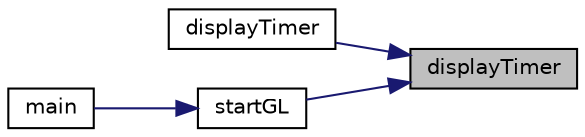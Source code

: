 digraph "displayTimer"
{
 // INTERACTIVE_SVG=YES
 // LATEX_PDF_SIZE
  edge [fontname="Helvetica",fontsize="10",labelfontname="Helvetica",labelfontsize="10"];
  node [fontname="Helvetica",fontsize="10",shape=record];
  rankdir="RL";
  Node1 [label="displayTimer",height=0.2,width=0.4,color="black", fillcolor="grey75", style="filled", fontcolor="black",tooltip="A init function ."];
  Node1 -> Node2 [dir="back",color="midnightblue",fontsize="10",style="solid",fontname="Helvetica"];
  Node2 [label="displayTimer",height=0.2,width=0.4,color="black", fillcolor="white", style="filled",URL="$opencl_2gol_8cpp.html#afaf0a2a3b35cf3337a526a9a4d80c2c8",tooltip="glutPostRedisplay containts in this function"];
  Node1 -> Node3 [dir="back",color="midnightblue",fontsize="10",style="solid",fontname="Helvetica"];
  Node3 [label="startGL",height=0.2,width=0.4,color="black", fillcolor="white", style="filled",URL="$backup_2gol_8cpp.html#a798a81a624eb880fcfef11c59906c0d0",tooltip="A init function ."];
  Node3 -> Node4 [dir="back",color="midnightblue",fontsize="10",style="solid",fontname="Helvetica"];
  Node4 [label="main",height=0.2,width=0.4,color="black", fillcolor="white", style="filled",URL="$backup_2gol_8cpp.html#a0ddf1224851353fc92bfbff6f499fa97",tooltip=" "];
}
